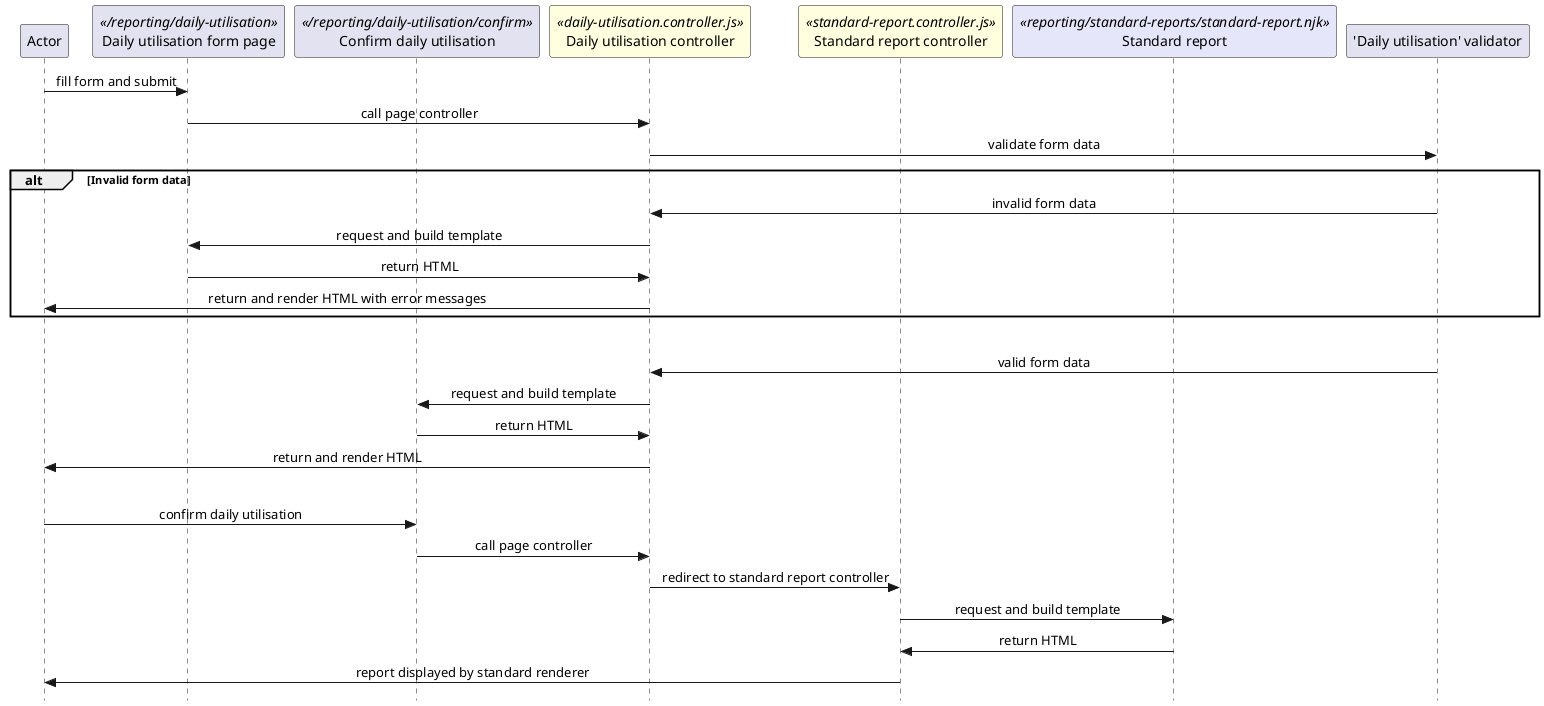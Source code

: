 @startuml reports.daily-utilisation

skinparam Style strictuml 
skinparam SequenceMessageAlignment center

participant Actor

''' LOCAL ROUTING
participant "Daily utilisation form page" as DailyUtilisationPage <</reporting/daily-utilisation>>
participant "Confirm daily utilisation" as ConfirmDailyUtilisation <</reporting/daily-utilisation/confirm>>

''' CONTROLLER AND REQUEST OBJECTS
participant "Daily utilisation controller" as DailyUtilisationController <<daily-utilisation.controller.js>> #LightYellow
participant "Standard report controller" as StandardReportController <<standard-report.controller.js>> #LightYellow

''' TEMPLATES
participant "Standard report" as StandardReport <<reporting/standard-reports/standard-report.njk>> #lavender

''' VALIDATORS
participant "'Daily utilisation' validator" as Validator

''' SELECT PAGE
Actor -> DailyUtilisationPage : fill form and submit
DailyUtilisationPage -> DailyUtilisationController : call page controller
DailyUtilisationController -> Validator : validate form data

alt Invalid form data

  DailyUtilisationController <- Validator : invalid form data
  DailyUtilisationController -> DailyUtilisationPage : request and build template
  DailyUtilisationController <- DailyUtilisationPage : return HTML
  Actor <- DailyUtilisationController : return and render HTML with error messages

end
|||

DailyUtilisationController <- Validator : valid form data

DailyUtilisationController -> ConfirmDailyUtilisation : request and build template
DailyUtilisationController <- ConfirmDailyUtilisation : return HTML
Actor <- DailyUtilisationController : return and render HTML
|||

Actor -> ConfirmDailyUtilisation : confirm daily utilisation
ConfirmDailyUtilisation -> DailyUtilisationController : call page controller
DailyUtilisationController -> StandardReportController : redirect to standard report controller

StandardReportController -> StandardReport : request and build template
StandardReportController <- StandardReport : return HTML
Actor <- StandardReportController : report displayed by standard renderer